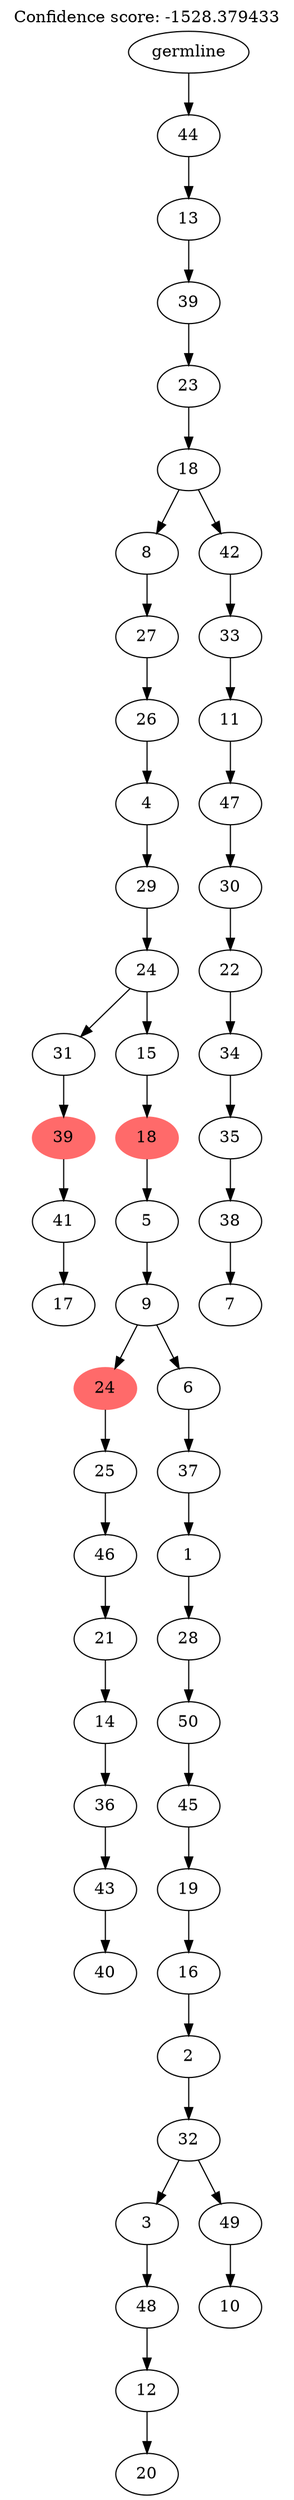 digraph g {
	"52" -> "53";
	"53" [label="17"];
	"51" -> "52";
	"52" [label="41"];
	"50" -> "51";
	"51" [color=indianred1, style=filled, label="39"];
	"48" -> "49";
	"49" [label="40"];
	"47" -> "48";
	"48" [label="43"];
	"46" -> "47";
	"47" [label="36"];
	"45" -> "46";
	"46" [label="14"];
	"44" -> "45";
	"45" [label="21"];
	"43" -> "44";
	"44" [label="46"];
	"42" -> "43";
	"43" [label="25"];
	"40" -> "41";
	"41" [label="20"];
	"39" -> "40";
	"40" [label="12"];
	"38" -> "39";
	"39" [label="48"];
	"36" -> "37";
	"37" [label="10"];
	"35" -> "36";
	"36" [label="49"];
	"35" -> "38";
	"38" [label="3"];
	"34" -> "35";
	"35" [label="32"];
	"33" -> "34";
	"34" [label="2"];
	"32" -> "33";
	"33" [label="16"];
	"31" -> "32";
	"32" [label="19"];
	"30" -> "31";
	"31" [label="45"];
	"29" -> "30";
	"30" [label="50"];
	"28" -> "29";
	"29" [label="28"];
	"27" -> "28";
	"28" [label="1"];
	"26" -> "27";
	"27" [label="37"];
	"25" -> "26";
	"26" [label="6"];
	"25" -> "42";
	"42" [color=indianred1, style=filled, label="24"];
	"24" -> "25";
	"25" [label="9"];
	"23" -> "24";
	"24" [label="5"];
	"22" -> "23";
	"23" [color=indianred1, style=filled, label="18"];
	"21" -> "22";
	"22" [label="15"];
	"21" -> "50";
	"50" [label="31"];
	"20" -> "21";
	"21" [label="24"];
	"19" -> "20";
	"20" [label="29"];
	"18" -> "19";
	"19" [label="4"];
	"17" -> "18";
	"18" [label="26"];
	"16" -> "17";
	"17" [label="27"];
	"14" -> "15";
	"15" [label="7"];
	"13" -> "14";
	"14" [label="38"];
	"12" -> "13";
	"13" [label="35"];
	"11" -> "12";
	"12" [label="34"];
	"10" -> "11";
	"11" [label="22"];
	"9" -> "10";
	"10" [label="30"];
	"8" -> "9";
	"9" [label="47"];
	"7" -> "8";
	"8" [label="11"];
	"6" -> "7";
	"7" [label="33"];
	"5" -> "6";
	"6" [label="42"];
	"5" -> "16";
	"16" [label="8"];
	"4" -> "5";
	"5" [label="18"];
	"3" -> "4";
	"4" [label="23"];
	"2" -> "3";
	"3" [label="39"];
	"1" -> "2";
	"2" [label="13"];
	"0" -> "1";
	"1" [label="44"];
	"0" [label="germline"];
	labelloc="t";
	label="Confidence score: -1528.379433";
}
